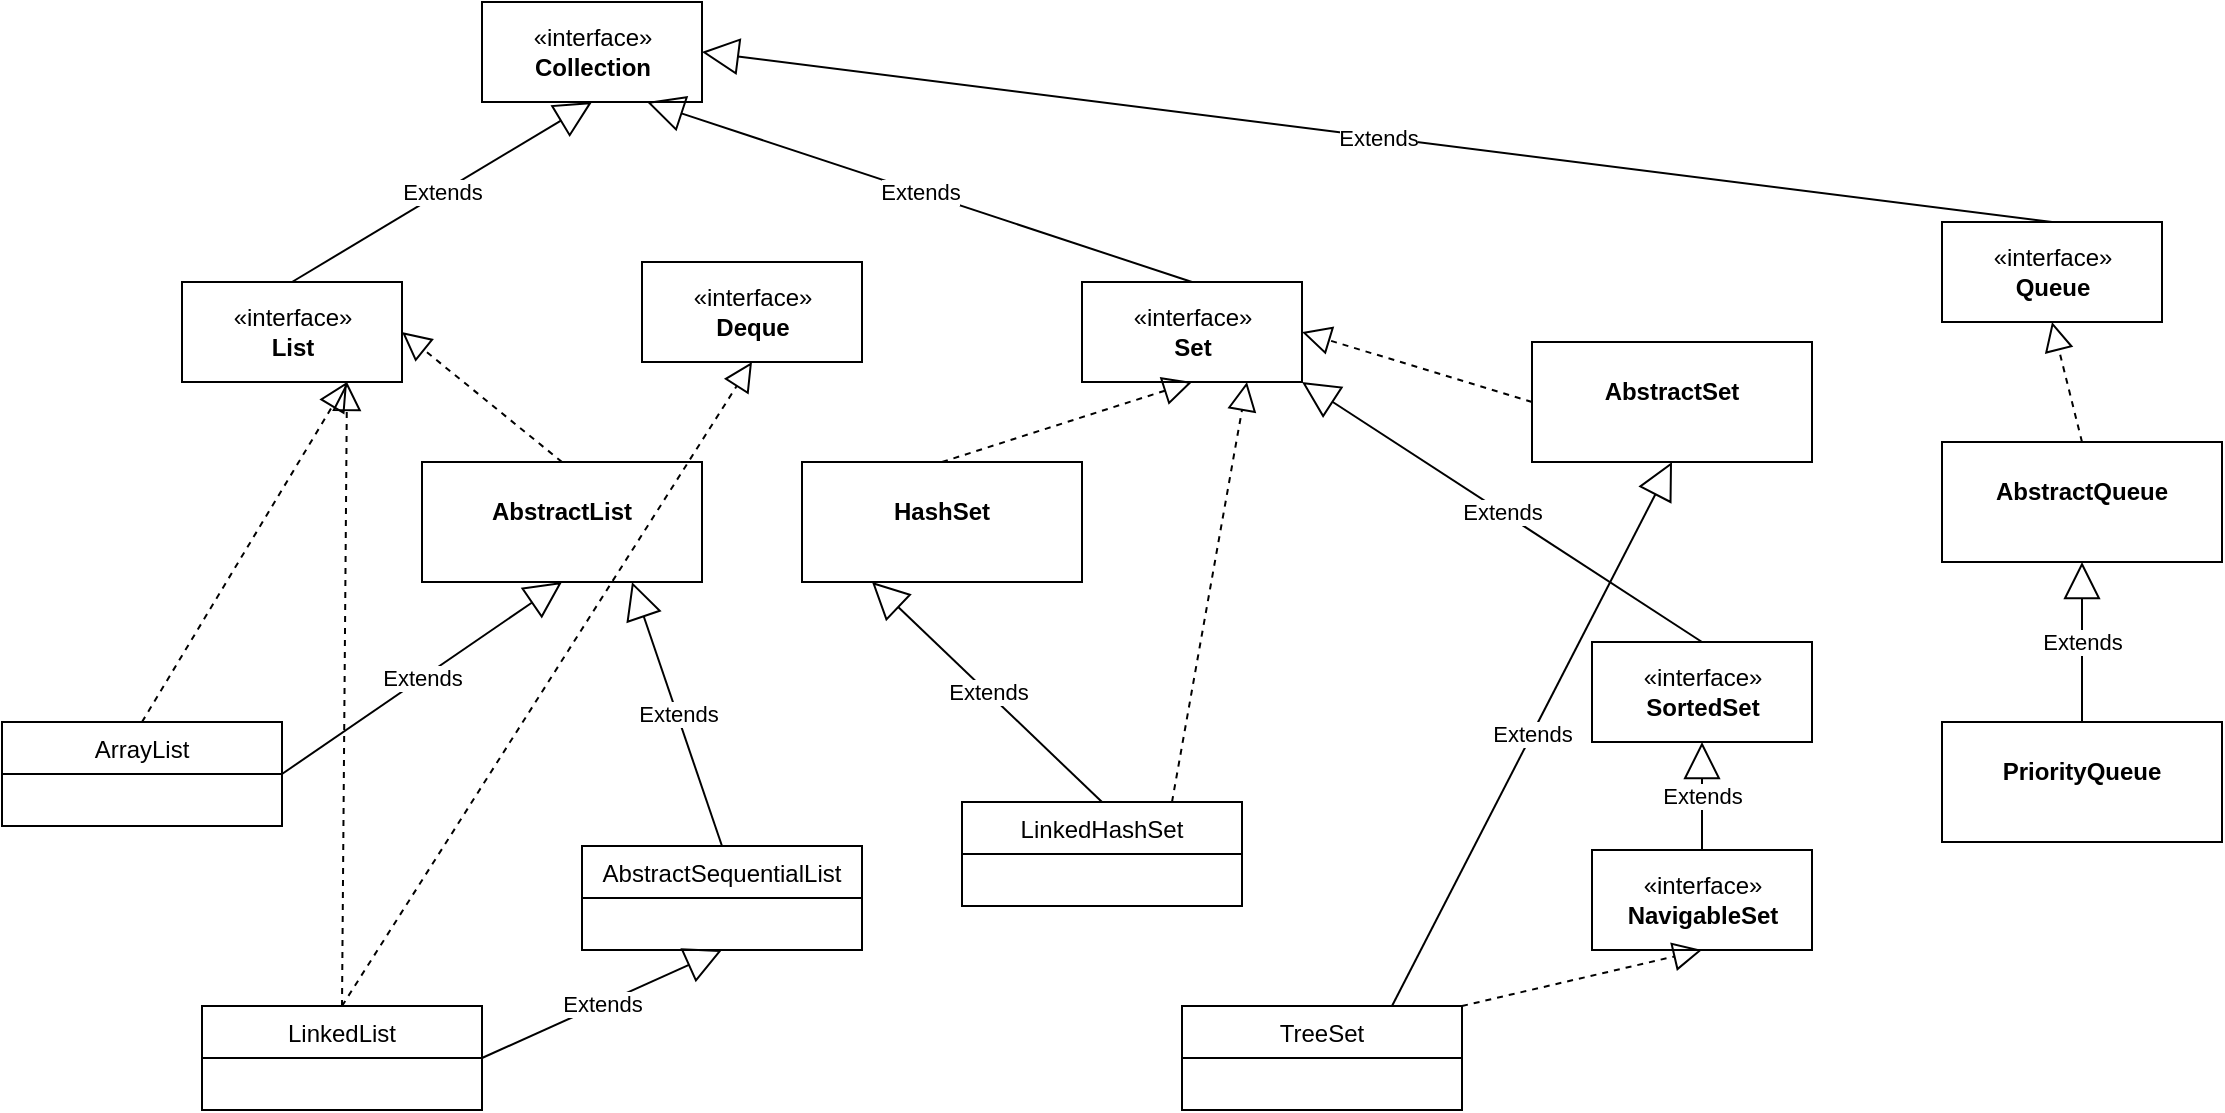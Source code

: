 <mxfile>
    <diagram id="l8BI_Oz5timjODjBQh_o" name="Página-1">
        <mxGraphModel dx="898" dy="324" grid="1" gridSize="10" guides="1" tooltips="1" connect="1" arrows="1" fold="1" page="1" pageScale="1" pageWidth="1200" pageHeight="1920" math="0" shadow="0">
            <root>
                <mxCell id="0"/>
                <mxCell id="1" parent="0"/>
                <mxCell id="2" value="«interface»&lt;br&gt;&lt;b&gt;Collection&lt;br&gt;&lt;/b&gt;" style="html=1;" parent="1" vertex="1">
                    <mxGeometry x="250" y="10" width="110" height="50" as="geometry"/>
                </mxCell>
                <mxCell id="8" value="«interface»&lt;br&gt;&lt;b&gt;List&lt;/b&gt;" style="html=1;" parent="1" vertex="1">
                    <mxGeometry x="100" y="150" width="110" height="50" as="geometry"/>
                </mxCell>
                <mxCell id="12" value="ArrayList" style="swimlane;fontStyle=0;childLayout=stackLayout;horizontal=1;startSize=26;fillColor=none;horizontalStack=0;resizeParent=1;resizeParentMax=0;resizeLast=0;collapsible=1;marginBottom=0;" parent="1" vertex="1">
                    <mxGeometry x="10" y="370" width="140" height="52" as="geometry"/>
                </mxCell>
                <mxCell id="16" value="" style="endArrow=block;dashed=1;endFill=0;endSize=12;html=1;exitX=0.5;exitY=0;exitDx=0;exitDy=0;entryX=0.75;entryY=1;entryDx=0;entryDy=0;" parent="1" source="12" target="8" edge="1">
                    <mxGeometry width="160" relative="1" as="geometry">
                        <mxPoint x="240" y="270" as="sourcePoint"/>
                        <mxPoint x="400" y="270" as="targetPoint"/>
                    </mxGeometry>
                </mxCell>
                <mxCell id="17" value="Extends" style="endArrow=block;endSize=16;endFill=0;html=1;exitX=0.5;exitY=0;exitDx=0;exitDy=0;entryX=0.5;entryY=1;entryDx=0;entryDy=0;" parent="1" source="8" target="2" edge="1">
                    <mxGeometry width="160" relative="1" as="geometry">
                        <mxPoint x="240" y="270" as="sourcePoint"/>
                        <mxPoint x="400" y="270" as="targetPoint"/>
                    </mxGeometry>
                </mxCell>
                <mxCell id="18" value="&lt;p style=&quot;margin:0px;margin-top:4px;text-align:center;&quot;&gt;&lt;br&gt;&lt;b&gt;AbstractList&lt;/b&gt;&lt;/p&gt;" style="verticalAlign=top;align=left;overflow=fill;fontSize=12;fontFamily=Helvetica;html=1;" parent="1" vertex="1">
                    <mxGeometry x="220" y="240" width="140" height="60" as="geometry"/>
                </mxCell>
                <mxCell id="19" value="" style="endArrow=block;dashed=1;endFill=0;endSize=12;html=1;exitX=0.5;exitY=0;exitDx=0;exitDy=0;entryX=1;entryY=0.5;entryDx=0;entryDy=0;" parent="1" source="18" target="8" edge="1">
                    <mxGeometry width="160" relative="1" as="geometry">
                        <mxPoint x="240" y="270" as="sourcePoint"/>
                        <mxPoint x="400" y="270" as="targetPoint"/>
                    </mxGeometry>
                </mxCell>
                <mxCell id="20" value="Extends" style="endArrow=block;endSize=16;endFill=0;html=1;exitX=1;exitY=0.5;exitDx=0;exitDy=0;entryX=0.5;entryY=1;entryDx=0;entryDy=0;" parent="1" source="12" target="18" edge="1">
                    <mxGeometry width="160" relative="1" as="geometry">
                        <mxPoint x="220" y="410" as="sourcePoint"/>
                        <mxPoint x="260" y="310" as="targetPoint"/>
                    </mxGeometry>
                </mxCell>
                <mxCell id="25" value="AbstractSequentialList" style="swimlane;fontStyle=0;childLayout=stackLayout;horizontal=1;startSize=26;fillColor=none;horizontalStack=0;resizeParent=1;resizeParentMax=0;resizeLast=0;collapsible=1;marginBottom=0;" parent="1" vertex="1">
                    <mxGeometry x="300" y="432" width="140" height="52" as="geometry"/>
                </mxCell>
                <mxCell id="27" value="LinkedList" style="swimlane;fontStyle=0;childLayout=stackLayout;horizontal=1;startSize=26;fillColor=none;horizontalStack=0;resizeParent=1;resizeParentMax=0;resizeLast=0;collapsible=1;marginBottom=0;" parent="1" vertex="1">
                    <mxGeometry x="110" y="512" width="140" height="52" as="geometry"/>
                </mxCell>
                <mxCell id="28" value="Extends" style="endArrow=block;endSize=16;endFill=0;html=1;exitX=1;exitY=0.5;exitDx=0;exitDy=0;entryX=0.5;entryY=1;entryDx=0;entryDy=0;" parent="1" source="27" target="25" edge="1">
                    <mxGeometry width="160" relative="1" as="geometry">
                        <mxPoint x="230" y="530" as="sourcePoint"/>
                        <mxPoint x="370" y="580" as="targetPoint"/>
                    </mxGeometry>
                </mxCell>
                <mxCell id="30" value="" style="endArrow=block;dashed=1;endFill=0;endSize=12;html=1;exitX=0.5;exitY=0;exitDx=0;exitDy=0;entryX=0.75;entryY=1;entryDx=0;entryDy=0;" parent="1" source="27" target="8" edge="1">
                    <mxGeometry width="160" relative="1" as="geometry">
                        <mxPoint x="230" y="510" as="sourcePoint"/>
                        <mxPoint x="390" y="510" as="targetPoint"/>
                    </mxGeometry>
                </mxCell>
                <mxCell id="33" value="«interface»&lt;br&gt;&lt;b&gt;Deque&lt;/b&gt;" style="html=1;" parent="1" vertex="1">
                    <mxGeometry x="330" y="140" width="110" height="50" as="geometry"/>
                </mxCell>
                <mxCell id="34" value="Extends" style="endArrow=block;endSize=16;endFill=0;html=1;exitX=0.5;exitY=0;exitDx=0;exitDy=0;entryX=0.75;entryY=1;entryDx=0;entryDy=0;" parent="1" source="25" target="18" edge="1">
                    <mxGeometry width="160" relative="1" as="geometry">
                        <mxPoint x="210" y="621" as="sourcePoint"/>
                        <mxPoint x="450" y="522" as="targetPoint"/>
                    </mxGeometry>
                </mxCell>
                <mxCell id="35" value="" style="endArrow=block;dashed=1;endFill=0;endSize=12;html=1;exitX=0.5;exitY=0;exitDx=0;exitDy=0;entryX=0.5;entryY=1;entryDx=0;entryDy=0;" parent="1" source="27" target="33" edge="1">
                    <mxGeometry width="160" relative="1" as="geometry">
                        <mxPoint x="260" y="590" as="sourcePoint"/>
                        <mxPoint x="192.5" y="210" as="targetPoint"/>
                    </mxGeometry>
                </mxCell>
                <mxCell id="36" value="«interface»&lt;br&gt;&lt;b&gt;Set&lt;/b&gt;" style="html=1;" parent="1" vertex="1">
                    <mxGeometry x="550" y="150" width="110" height="50" as="geometry"/>
                </mxCell>
                <mxCell id="37" value="Extends" style="endArrow=block;endSize=16;endFill=0;html=1;exitX=0.5;exitY=0;exitDx=0;exitDy=0;entryX=0.75;entryY=1;entryDx=0;entryDy=0;" parent="1" source="36" target="2" edge="1">
                    <mxGeometry width="160" relative="1" as="geometry">
                        <mxPoint x="165" y="160" as="sourcePoint"/>
                        <mxPoint x="315" y="70" as="targetPoint"/>
                    </mxGeometry>
                </mxCell>
                <mxCell id="38" value="&lt;p style=&quot;margin:0px;margin-top:4px;text-align:center;&quot;&gt;&lt;br&gt;&lt;b&gt;HashSet&lt;/b&gt;&lt;/p&gt;" style="verticalAlign=top;align=left;overflow=fill;fontSize=12;fontFamily=Helvetica;html=1;" parent="1" vertex="1">
                    <mxGeometry x="410" y="240" width="140" height="60" as="geometry"/>
                </mxCell>
                <mxCell id="39" value="" style="endArrow=block;dashed=1;endFill=0;endSize=12;html=1;exitX=0.5;exitY=0;exitDx=0;exitDy=0;entryX=0.5;entryY=1;entryDx=0;entryDy=0;" parent="1" source="38" target="36" edge="1">
                    <mxGeometry width="160" relative="1" as="geometry">
                        <mxPoint x="300" y="250" as="sourcePoint"/>
                        <mxPoint x="220" y="185" as="targetPoint"/>
                    </mxGeometry>
                </mxCell>
                <mxCell id="40" value="LinkedHashSet" style="swimlane;fontStyle=0;childLayout=stackLayout;horizontal=1;startSize=26;fillColor=none;horizontalStack=0;resizeParent=1;resizeParentMax=0;resizeLast=0;collapsible=1;marginBottom=0;" parent="1" vertex="1">
                    <mxGeometry x="490" y="410" width="140" height="52" as="geometry"/>
                </mxCell>
                <mxCell id="41" value="Extends" style="endArrow=block;endSize=16;endFill=0;html=1;exitX=0.5;exitY=0;exitDx=0;exitDy=0;entryX=0.25;entryY=1;entryDx=0;entryDy=0;" parent="1" source="40" target="38" edge="1">
                    <mxGeometry width="160" relative="1" as="geometry">
                        <mxPoint x="260" y="548" as="sourcePoint"/>
                        <mxPoint x="410" y="492" as="targetPoint"/>
                    </mxGeometry>
                </mxCell>
                <mxCell id="42" value="" style="endArrow=block;dashed=1;endFill=0;endSize=12;html=1;entryX=0.75;entryY=1;entryDx=0;entryDy=0;exitX=0.75;exitY=0;exitDx=0;exitDy=0;" parent="1" source="40" target="36" edge="1">
                    <mxGeometry width="160" relative="1" as="geometry">
                        <mxPoint x="640" y="380" as="sourcePoint"/>
                        <mxPoint x="615" y="210" as="targetPoint"/>
                    </mxGeometry>
                </mxCell>
                <mxCell id="43" value="&lt;p style=&quot;margin:0px;margin-top:4px;text-align:center;&quot;&gt;&lt;br&gt;&lt;b&gt;AbstractSet&lt;/b&gt;&lt;/p&gt;" style="verticalAlign=top;align=left;overflow=fill;fontSize=12;fontFamily=Helvetica;html=1;" parent="1" vertex="1">
                    <mxGeometry x="775" y="180" width="140" height="60" as="geometry"/>
                </mxCell>
                <mxCell id="44" value="TreeSet" style="swimlane;fontStyle=0;childLayout=stackLayout;horizontal=1;startSize=26;fillColor=none;horizontalStack=0;resizeParent=1;resizeParentMax=0;resizeLast=0;collapsible=1;marginBottom=0;" parent="1" vertex="1">
                    <mxGeometry x="600" y="512" width="140" height="52" as="geometry"/>
                </mxCell>
                <mxCell id="46" value="Extends" style="endArrow=block;endSize=16;endFill=0;html=1;exitX=0.75;exitY=0;exitDx=0;exitDy=0;entryX=0.5;entryY=1;entryDx=0;entryDy=0;" parent="1" source="44" target="43" edge="1">
                    <mxGeometry width="160" relative="1" as="geometry">
                        <mxPoint x="570" y="420" as="sourcePoint"/>
                        <mxPoint x="455" y="310" as="targetPoint"/>
                    </mxGeometry>
                </mxCell>
                <mxCell id="47" value="«interface»&lt;br&gt;&lt;b&gt;NavigableSet&lt;/b&gt;" style="html=1;" parent="1" vertex="1">
                    <mxGeometry x="805" y="434" width="110" height="50" as="geometry"/>
                </mxCell>
                <mxCell id="48" value="" style="endArrow=block;dashed=1;endFill=0;endSize=12;html=1;entryX=0.5;entryY=1;entryDx=0;entryDy=0;exitX=1;exitY=0;exitDx=0;exitDy=0;" parent="1" source="44" target="47" edge="1">
                    <mxGeometry width="160" relative="1" as="geometry">
                        <mxPoint x="605" y="420" as="sourcePoint"/>
                        <mxPoint x="642.5" y="210" as="targetPoint"/>
                    </mxGeometry>
                </mxCell>
                <mxCell id="49" value="«interface»&lt;br&gt;&lt;b&gt;SortedSet&lt;/b&gt;" style="html=1;" parent="1" vertex="1">
                    <mxGeometry x="805" y="330" width="110" height="50" as="geometry"/>
                </mxCell>
                <mxCell id="50" value="Extends" style="endArrow=block;endSize=16;endFill=0;html=1;exitX=0.5;exitY=0;exitDx=0;exitDy=0;entryX=0.5;entryY=1;entryDx=0;entryDy=0;" parent="1" source="47" target="49" edge="1">
                    <mxGeometry width="160" relative="1" as="geometry">
                        <mxPoint x="625" y="530" as="sourcePoint"/>
                        <mxPoint x="710" y="310" as="targetPoint"/>
                    </mxGeometry>
                </mxCell>
                <mxCell id="51" value="Extends" style="endArrow=block;endSize=16;endFill=0;html=1;exitX=0.5;exitY=0;exitDx=0;exitDy=0;entryX=1;entryY=1;entryDx=0;entryDy=0;" parent="1" source="49" target="36" edge="1">
                    <mxGeometry width="160" relative="1" as="geometry">
                        <mxPoint x="625" y="530" as="sourcePoint"/>
                        <mxPoint x="710" y="310" as="targetPoint"/>
                    </mxGeometry>
                </mxCell>
                <mxCell id="52" value="" style="endArrow=block;dashed=1;endFill=0;endSize=12;html=1;exitX=0;exitY=0.5;exitDx=0;exitDy=0;entryX=1;entryY=0.5;entryDx=0;entryDy=0;" parent="1" source="43" target="36" edge="1">
                    <mxGeometry width="160" relative="1" as="geometry">
                        <mxPoint x="490" y="250" as="sourcePoint"/>
                        <mxPoint x="615" y="210" as="targetPoint"/>
                    </mxGeometry>
                </mxCell>
                <mxCell id="53" value="«interface»&lt;br&gt;&lt;b&gt;Queue&lt;/b&gt;" style="html=1;" parent="1" vertex="1">
                    <mxGeometry x="980" y="120" width="110" height="50" as="geometry"/>
                </mxCell>
                <mxCell id="54" value="Extends" style="endArrow=block;endSize=16;endFill=0;html=1;exitX=0.5;exitY=0;exitDx=0;exitDy=0;entryX=1;entryY=0.5;entryDx=0;entryDy=0;" parent="1" source="53" target="2" edge="1">
                    <mxGeometry width="160" relative="1" as="geometry">
                        <mxPoint x="870" y="340" as="sourcePoint"/>
                        <mxPoint x="670" y="210" as="targetPoint"/>
                    </mxGeometry>
                </mxCell>
                <mxCell id="55" value="&lt;p style=&quot;margin:0px;margin-top:4px;text-align:center;&quot;&gt;&lt;br&gt;&lt;b&gt;AbstractQueue&lt;/b&gt;&lt;/p&gt;" style="verticalAlign=top;align=left;overflow=fill;fontSize=12;fontFamily=Helvetica;html=1;" parent="1" vertex="1">
                    <mxGeometry x="980" y="230" width="140" height="60" as="geometry"/>
                </mxCell>
                <mxCell id="56" value="&lt;p style=&quot;margin:0px;margin-top:4px;text-align:center;&quot;&gt;&lt;br&gt;&lt;b&gt;PriorityQueue&lt;/b&gt;&lt;/p&gt;" style="verticalAlign=top;align=left;overflow=fill;fontSize=12;fontFamily=Helvetica;html=1;" parent="1" vertex="1">
                    <mxGeometry x="980" y="370" width="140" height="60" as="geometry"/>
                </mxCell>
                <mxCell id="58" value="Extends" style="endArrow=block;endSize=16;endFill=0;html=1;exitX=0.5;exitY=0;exitDx=0;exitDy=0;" parent="1" source="56" target="55" edge="1">
                    <mxGeometry width="160" relative="1" as="geometry">
                        <mxPoint x="870" y="340" as="sourcePoint"/>
                        <mxPoint x="670" y="210" as="targetPoint"/>
                    </mxGeometry>
                </mxCell>
                <mxCell id="60" value="" style="endArrow=block;dashed=1;endFill=0;endSize=12;html=1;exitX=0.5;exitY=0;exitDx=0;exitDy=0;entryX=0.5;entryY=1;entryDx=0;entryDy=0;" parent="1" source="55" target="53" edge="1">
                    <mxGeometry width="160" relative="1" as="geometry">
                        <mxPoint x="785" y="220" as="sourcePoint"/>
                        <mxPoint x="670" y="185" as="targetPoint"/>
                    </mxGeometry>
                </mxCell>
            </root>
        </mxGraphModel>
    </diagram>
</mxfile>